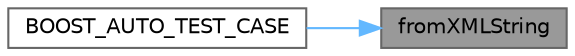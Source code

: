 digraph "fromXMLString"
{
 // INTERACTIVE_SVG=YES
 // LATEX_PDF_SIZE
  bgcolor="transparent";
  edge [fontname=Helvetica,fontsize=10,labelfontname=Helvetica,labelfontsize=10];
  node [fontname=Helvetica,fontsize=10,shape=box,height=0.2,width=0.4];
  rankdir="RL";
  Node1 [label="fromXMLString",height=0.2,width=0.4,color="gray40", fillcolor="grey60", style="filled", fontcolor="black",tooltip="Parse from XML string."];
  Node1 -> Node2 [dir="back",color="steelblue1",style="solid"];
  Node2 [label="BOOST_AUTO_TEST_CASE",height=0.2,width=0.4,color="grey40", fillcolor="white", style="filled",URL="$test_2commodityasianoption_8cpp.html#a6c9ff84274c35a4a5bca0c87849c2628",tooltip=" "];
}
